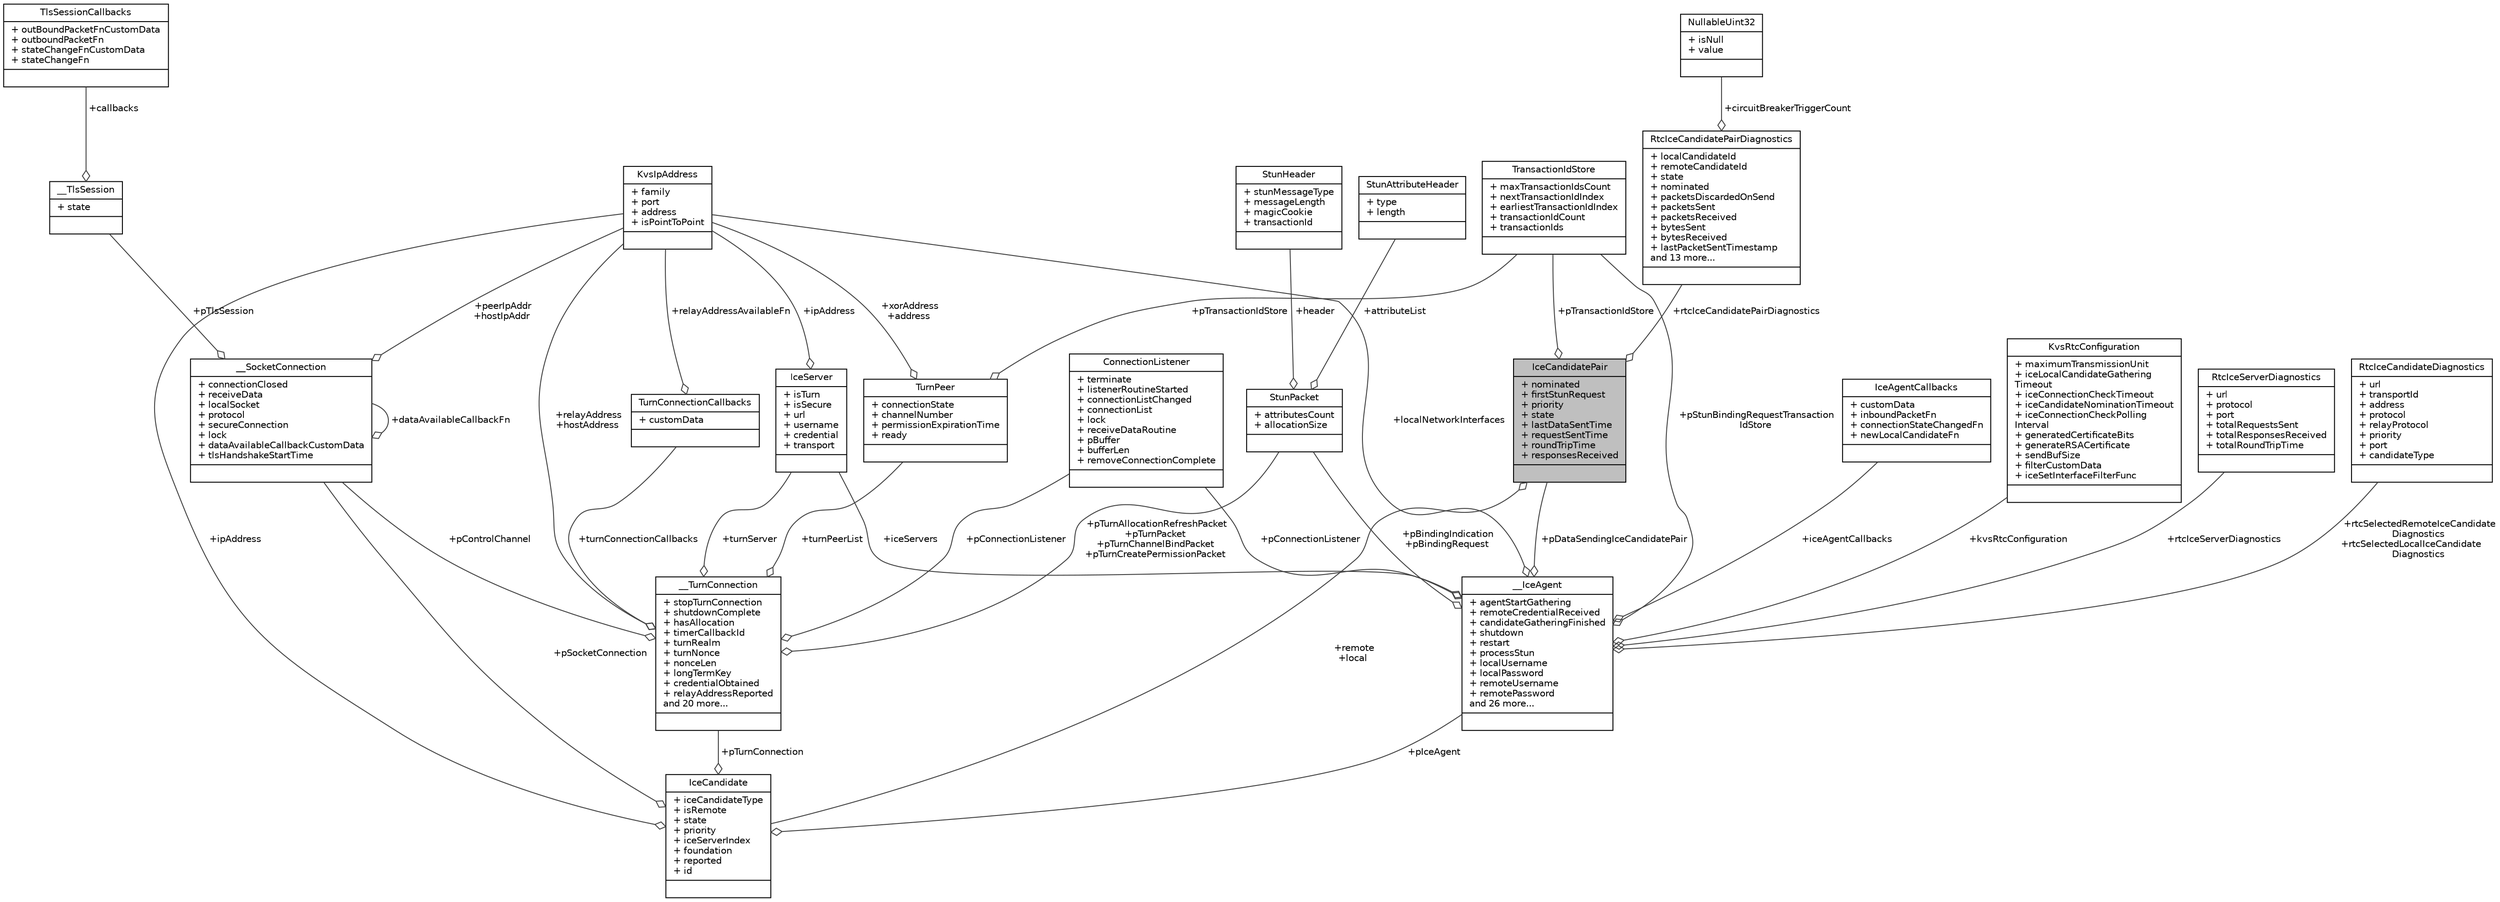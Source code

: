 digraph "IceCandidatePair"
{
 // LATEX_PDF_SIZE
  edge [fontname="Helvetica",fontsize="10",labelfontname="Helvetica",labelfontsize="10"];
  node [fontname="Helvetica",fontsize="10",shape=record];
  Node1 [label="{IceCandidatePair\n|+ nominated\l+ firstStunRequest\l+ priority\l+ state\l+ lastDataSentTime\l+ requestSentTime\l+ roundTripTime\l+ responsesReceived\l|}",height=0.2,width=0.4,color="black", fillcolor="grey75", style="filled", fontcolor="black",tooltip=" "];
  Node2 -> Node1 [color="grey25",fontsize="10",style="solid",label=" +pTransactionIdStore" ,arrowhead="odiamond",fontname="Helvetica"];
  Node2 [label="{TransactionIdStore\n|+ maxTransactionIdsCount\l+ nextTransactionIdIndex\l+ earliestTransactionIdIndex\l+ transactionIdCount\l+ transactionIds\l|}",height=0.2,width=0.4,color="black", fillcolor="white", style="filled",URL="$structTransactionIdStore.html",tooltip=" "];
  Node3 -> Node1 [color="grey25",fontsize="10",style="solid",label=" +remote\n+local" ,arrowhead="odiamond",fontname="Helvetica"];
  Node3 [label="{IceCandidate\n|+ iceCandidateType\l+ isRemote\l+ state\l+ priority\l+ iceServerIndex\l+ foundation\l+ reported\l+ id\l|}",height=0.2,width=0.4,color="black", fillcolor="white", style="filled",URL="$structIceCandidate.html",tooltip=" "];
  Node4 -> Node3 [color="grey25",fontsize="10",style="solid",label=" +pTurnConnection" ,arrowhead="odiamond",fontname="Helvetica"];
  Node4 [label="{__TurnConnection\n|+ stopTurnConnection\l+ shutdownComplete\l+ hasAllocation\l+ timerCallbackId\l+ turnRealm\l+ turnNonce\l+ nonceLen\l+ longTermKey\l+ credentialObtained\l+ relayAddressReported\land 20 more...\l|}",height=0.2,width=0.4,color="black", fillcolor="white", style="filled",URL="$struct____TurnConnection.html",tooltip=" "];
  Node5 -> Node4 [color="grey25",fontsize="10",style="solid",label=" +turnServer" ,arrowhead="odiamond",fontname="Helvetica"];
  Node5 [label="{IceServer\n|+ isTurn\l+ isSecure\l+ url\l+ username\l+ credential\l+ transport\l|}",height=0.2,width=0.4,color="black", fillcolor="white", style="filled",URL="$structIceServer.html",tooltip=" "];
  Node6 -> Node5 [color="grey25",fontsize="10",style="solid",label=" +ipAddress" ,arrowhead="odiamond",fontname="Helvetica"];
  Node6 [label="{KvsIpAddress\n|+ family\l+ port\l+ address\l+ isPointToPoint\l|}",height=0.2,width=0.4,color="black", fillcolor="white", style="filled",URL="$structKvsIpAddress.html",tooltip=" "];
  Node6 -> Node4 [color="grey25",fontsize="10",style="solid",label=" +relayAddress\n+hostAddress" ,arrowhead="odiamond",fontname="Helvetica"];
  Node7 -> Node4 [color="grey25",fontsize="10",style="solid",label=" +pConnectionListener" ,arrowhead="odiamond",fontname="Helvetica"];
  Node7 [label="{ConnectionListener\n|+ terminate\l+ listenerRoutineStarted\l+ connectionListChanged\l+ connectionList\l+ lock\l+ receiveDataRoutine\l+ pBuffer\l+ bufferLen\l+ removeConnectionComplete\l|}",height=0.2,width=0.4,color="black", fillcolor="white", style="filled",URL="$structConnectionListener.html",tooltip=" "];
  Node8 -> Node4 [color="grey25",fontsize="10",style="solid",label=" +pTurnAllocationRefreshPacket\n+pTurnPacket\n+pTurnChannelBindPacket\n+pTurnCreatePermissionPacket" ,arrowhead="odiamond",fontname="Helvetica"];
  Node8 [label="{StunPacket\n|+ attributesCount\l+ allocationSize\l|}",height=0.2,width=0.4,color="black", fillcolor="white", style="filled",URL="$structStunPacket.html",tooltip=" "];
  Node9 -> Node8 [color="grey25",fontsize="10",style="solid",label=" +header" ,arrowhead="odiamond",fontname="Helvetica"];
  Node9 [label="{StunHeader\n|+ stunMessageType\l+ messageLength\l+ magicCookie\l+ transactionId\l|}",height=0.2,width=0.4,color="black", fillcolor="white", style="filled",URL="$structStunHeader.html",tooltip=" "];
  Node10 -> Node8 [color="grey25",fontsize="10",style="solid",label=" +attributeList" ,arrowhead="odiamond",fontname="Helvetica"];
  Node10 [label="{StunAttributeHeader\n|+ type\l+ length\l|}",height=0.2,width=0.4,color="black", fillcolor="white", style="filled",URL="$structStunAttributeHeader.html",tooltip=" "];
  Node11 -> Node4 [color="grey25",fontsize="10",style="solid",label=" +turnPeerList" ,arrowhead="odiamond",fontname="Helvetica"];
  Node11 [label="{TurnPeer\n|+ connectionState\l+ channelNumber\l+ permissionExpirationTime\l+ ready\l|}",height=0.2,width=0.4,color="black", fillcolor="white", style="filled",URL="$structTurnPeer.html",tooltip=" "];
  Node6 -> Node11 [color="grey25",fontsize="10",style="solid",label=" +xorAddress\n+address" ,arrowhead="odiamond",fontname="Helvetica"];
  Node2 -> Node11 [color="grey25",fontsize="10",style="solid",label=" +pTransactionIdStore" ,arrowhead="odiamond",fontname="Helvetica"];
  Node12 -> Node4 [color="grey25",fontsize="10",style="solid",label=" +pControlChannel" ,arrowhead="odiamond",fontname="Helvetica"];
  Node12 [label="{__SocketConnection\n|+ connectionClosed\l+ receiveData\l+ localSocket\l+ protocol\l+ secureConnection\l+ lock\l+ dataAvailableCallbackCustomData\l+ tlsHandshakeStartTime\l|}",height=0.2,width=0.4,color="black", fillcolor="white", style="filled",URL="$struct____SocketConnection.html",tooltip=" "];
  Node6 -> Node12 [color="grey25",fontsize="10",style="solid",label=" +peerIpAddr\n+hostIpAddr" ,arrowhead="odiamond",fontname="Helvetica"];
  Node12 -> Node12 [color="grey25",fontsize="10",style="solid",label=" +dataAvailableCallbackFn" ,arrowhead="odiamond",fontname="Helvetica"];
  Node13 -> Node12 [color="grey25",fontsize="10",style="solid",label=" +pTlsSession" ,arrowhead="odiamond",fontname="Helvetica"];
  Node13 [label="{__TlsSession\n|+ state\l|}",height=0.2,width=0.4,color="black", fillcolor="white", style="filled",URL="$struct____TlsSession.html",tooltip=" "];
  Node14 -> Node13 [color="grey25",fontsize="10",style="solid",label=" +callbacks" ,arrowhead="odiamond",fontname="Helvetica"];
  Node14 [label="{TlsSessionCallbacks\n|+ outBoundPacketFnCustomData\l+ outboundPacketFn\l+ stateChangeFnCustomData\l+ stateChangeFn\l|}",height=0.2,width=0.4,color="black", fillcolor="white", style="filled",URL="$structTlsSessionCallbacks.html",tooltip=" "];
  Node15 -> Node4 [color="grey25",fontsize="10",style="solid",label=" +turnConnectionCallbacks" ,arrowhead="odiamond",fontname="Helvetica"];
  Node15 [label="{TurnConnectionCallbacks\n|+ customData\l|}",height=0.2,width=0.4,color="black", fillcolor="white", style="filled",URL="$structTurnConnectionCallbacks.html",tooltip=" "];
  Node6 -> Node15 [color="grey25",fontsize="10",style="solid",label=" +relayAddressAvailableFn" ,arrowhead="odiamond",fontname="Helvetica"];
  Node6 -> Node3 [color="grey25",fontsize="10",style="solid",label=" +ipAddress" ,arrowhead="odiamond",fontname="Helvetica"];
  Node12 -> Node3 [color="grey25",fontsize="10",style="solid",label=" +pSocketConnection" ,arrowhead="odiamond",fontname="Helvetica"];
  Node16 -> Node3 [color="grey25",fontsize="10",style="solid",label=" +pIceAgent" ,arrowhead="odiamond",fontname="Helvetica"];
  Node16 [label="{__IceAgent\n|+ agentStartGathering\l+ remoteCredentialReceived\l+ candidateGatheringFinished\l+ shutdown\l+ restart\l+ processStun\l+ localUsername\l+ localPassword\l+ remoteUsername\l+ remotePassword\land 26 more...\l|}",height=0.2,width=0.4,color="black", fillcolor="white", style="filled",URL="$struct____IceAgent.html",tooltip=" "];
  Node5 -> Node16 [color="grey25",fontsize="10",style="solid",label=" +iceServers" ,arrowhead="odiamond",fontname="Helvetica"];
  Node17 -> Node16 [color="grey25",fontsize="10",style="solid",label=" +iceAgentCallbacks" ,arrowhead="odiamond",fontname="Helvetica"];
  Node17 [label="{IceAgentCallbacks\n|+ customData\l+ inboundPacketFn\l+ connectionStateChangedFn\l+ newLocalCandidateFn\l|}",height=0.2,width=0.4,color="black", fillcolor="white", style="filled",URL="$structIceAgentCallbacks.html",tooltip=" "];
  Node6 -> Node16 [color="grey25",fontsize="10",style="solid",label=" +localNetworkInterfaces" ,arrowhead="odiamond",fontname="Helvetica"];
  Node2 -> Node16 [color="grey25",fontsize="10",style="solid",label=" +pStunBindingRequestTransaction\lIdStore" ,arrowhead="odiamond",fontname="Helvetica"];
  Node18 -> Node16 [color="grey25",fontsize="10",style="solid",label=" +kvsRtcConfiguration" ,arrowhead="odiamond",fontname="Helvetica"];
  Node18 [label="{KvsRtcConfiguration\n|+ maximumTransmissionUnit\l+ iceLocalCandidateGathering\lTimeout\l+ iceConnectionCheckTimeout\l+ iceCandidateNominationTimeout\l+ iceConnectionCheckPolling\lInterval\l+ generatedCertificateBits\l+ generateRSACertificate\l+ sendBufSize\l+ filterCustomData\l+ iceSetInterfaceFilterFunc\l|}",height=0.2,width=0.4,color="black", fillcolor="white", style="filled",URL="$structKvsRtcConfiguration.html",tooltip=" "];
  Node19 -> Node16 [color="grey25",fontsize="10",style="solid",label=" +rtcIceServerDiagnostics" ,arrowhead="odiamond",fontname="Helvetica"];
  Node19 [label="{RtcIceServerDiagnostics\n|+ url\l+ protocol\l+ port\l+ totalRequestsSent\l+ totalResponsesReceived\l+ totalRoundTripTime\l|}",height=0.2,width=0.4,color="black", fillcolor="white", style="filled",URL="$structRtcIceServerDiagnostics.html",tooltip=" "];
  Node1 -> Node16 [color="grey25",fontsize="10",style="solid",label=" +pDataSendingIceCandidatePair" ,arrowhead="odiamond",fontname="Helvetica"];
  Node8 -> Node16 [color="grey25",fontsize="10",style="solid",label=" +pBindingIndication\n+pBindingRequest" ,arrowhead="odiamond",fontname="Helvetica"];
  Node7 -> Node16 [color="grey25",fontsize="10",style="solid",label=" +pConnectionListener" ,arrowhead="odiamond",fontname="Helvetica"];
  Node20 -> Node16 [color="grey25",fontsize="10",style="solid",label=" +rtcSelectedRemoteIceCandidate\lDiagnostics\n+rtcSelectedLocalIceCandidate\lDiagnostics" ,arrowhead="odiamond",fontname="Helvetica"];
  Node20 [label="{RtcIceCandidateDiagnostics\n|+ url\l+ transportId\l+ address\l+ protocol\l+ relayProtocol\l+ priority\l+ port\l+ candidateType\l|}",height=0.2,width=0.4,color="black", fillcolor="white", style="filled",URL="$structRtcIceCandidateDiagnostics.html",tooltip=" "];
  Node21 -> Node1 [color="grey25",fontsize="10",style="solid",label=" +rtcIceCandidatePairDiagnostics" ,arrowhead="odiamond",fontname="Helvetica"];
  Node21 [label="{RtcIceCandidatePairDiagnostics\n|+ localCandidateId\l+ remoteCandidateId\l+ state\l+ nominated\l+ packetsDiscardedOnSend\l+ packetsSent\l+ packetsReceived\l+ bytesSent\l+ bytesReceived\l+ lastPacketSentTimestamp\land 13 more...\l|}",height=0.2,width=0.4,color="black", fillcolor="white", style="filled",URL="$structRtcIceCandidatePairDiagnostics.html",tooltip=" "];
  Node22 -> Node21 [color="grey25",fontsize="10",style="solid",label=" +circuitBreakerTriggerCount" ,arrowhead="odiamond",fontname="Helvetica"];
  Node22 [label="{NullableUint32\n|+ isNull\l+ value\l|}",height=0.2,width=0.4,color="black", fillcolor="white", style="filled",URL="$structNullableUint32.html",tooltip="Custom data type to allow setting UINT32 data type to NULL since C does not support setting basic dat..."];
}
